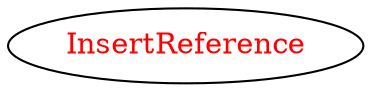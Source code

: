 digraph dependencyGraph {
 concentrate=true;
 ranksep="2.0";
 rankdir="LR"; 
 splines="ortho";
"InsertReference" [fontcolor="red"];
}